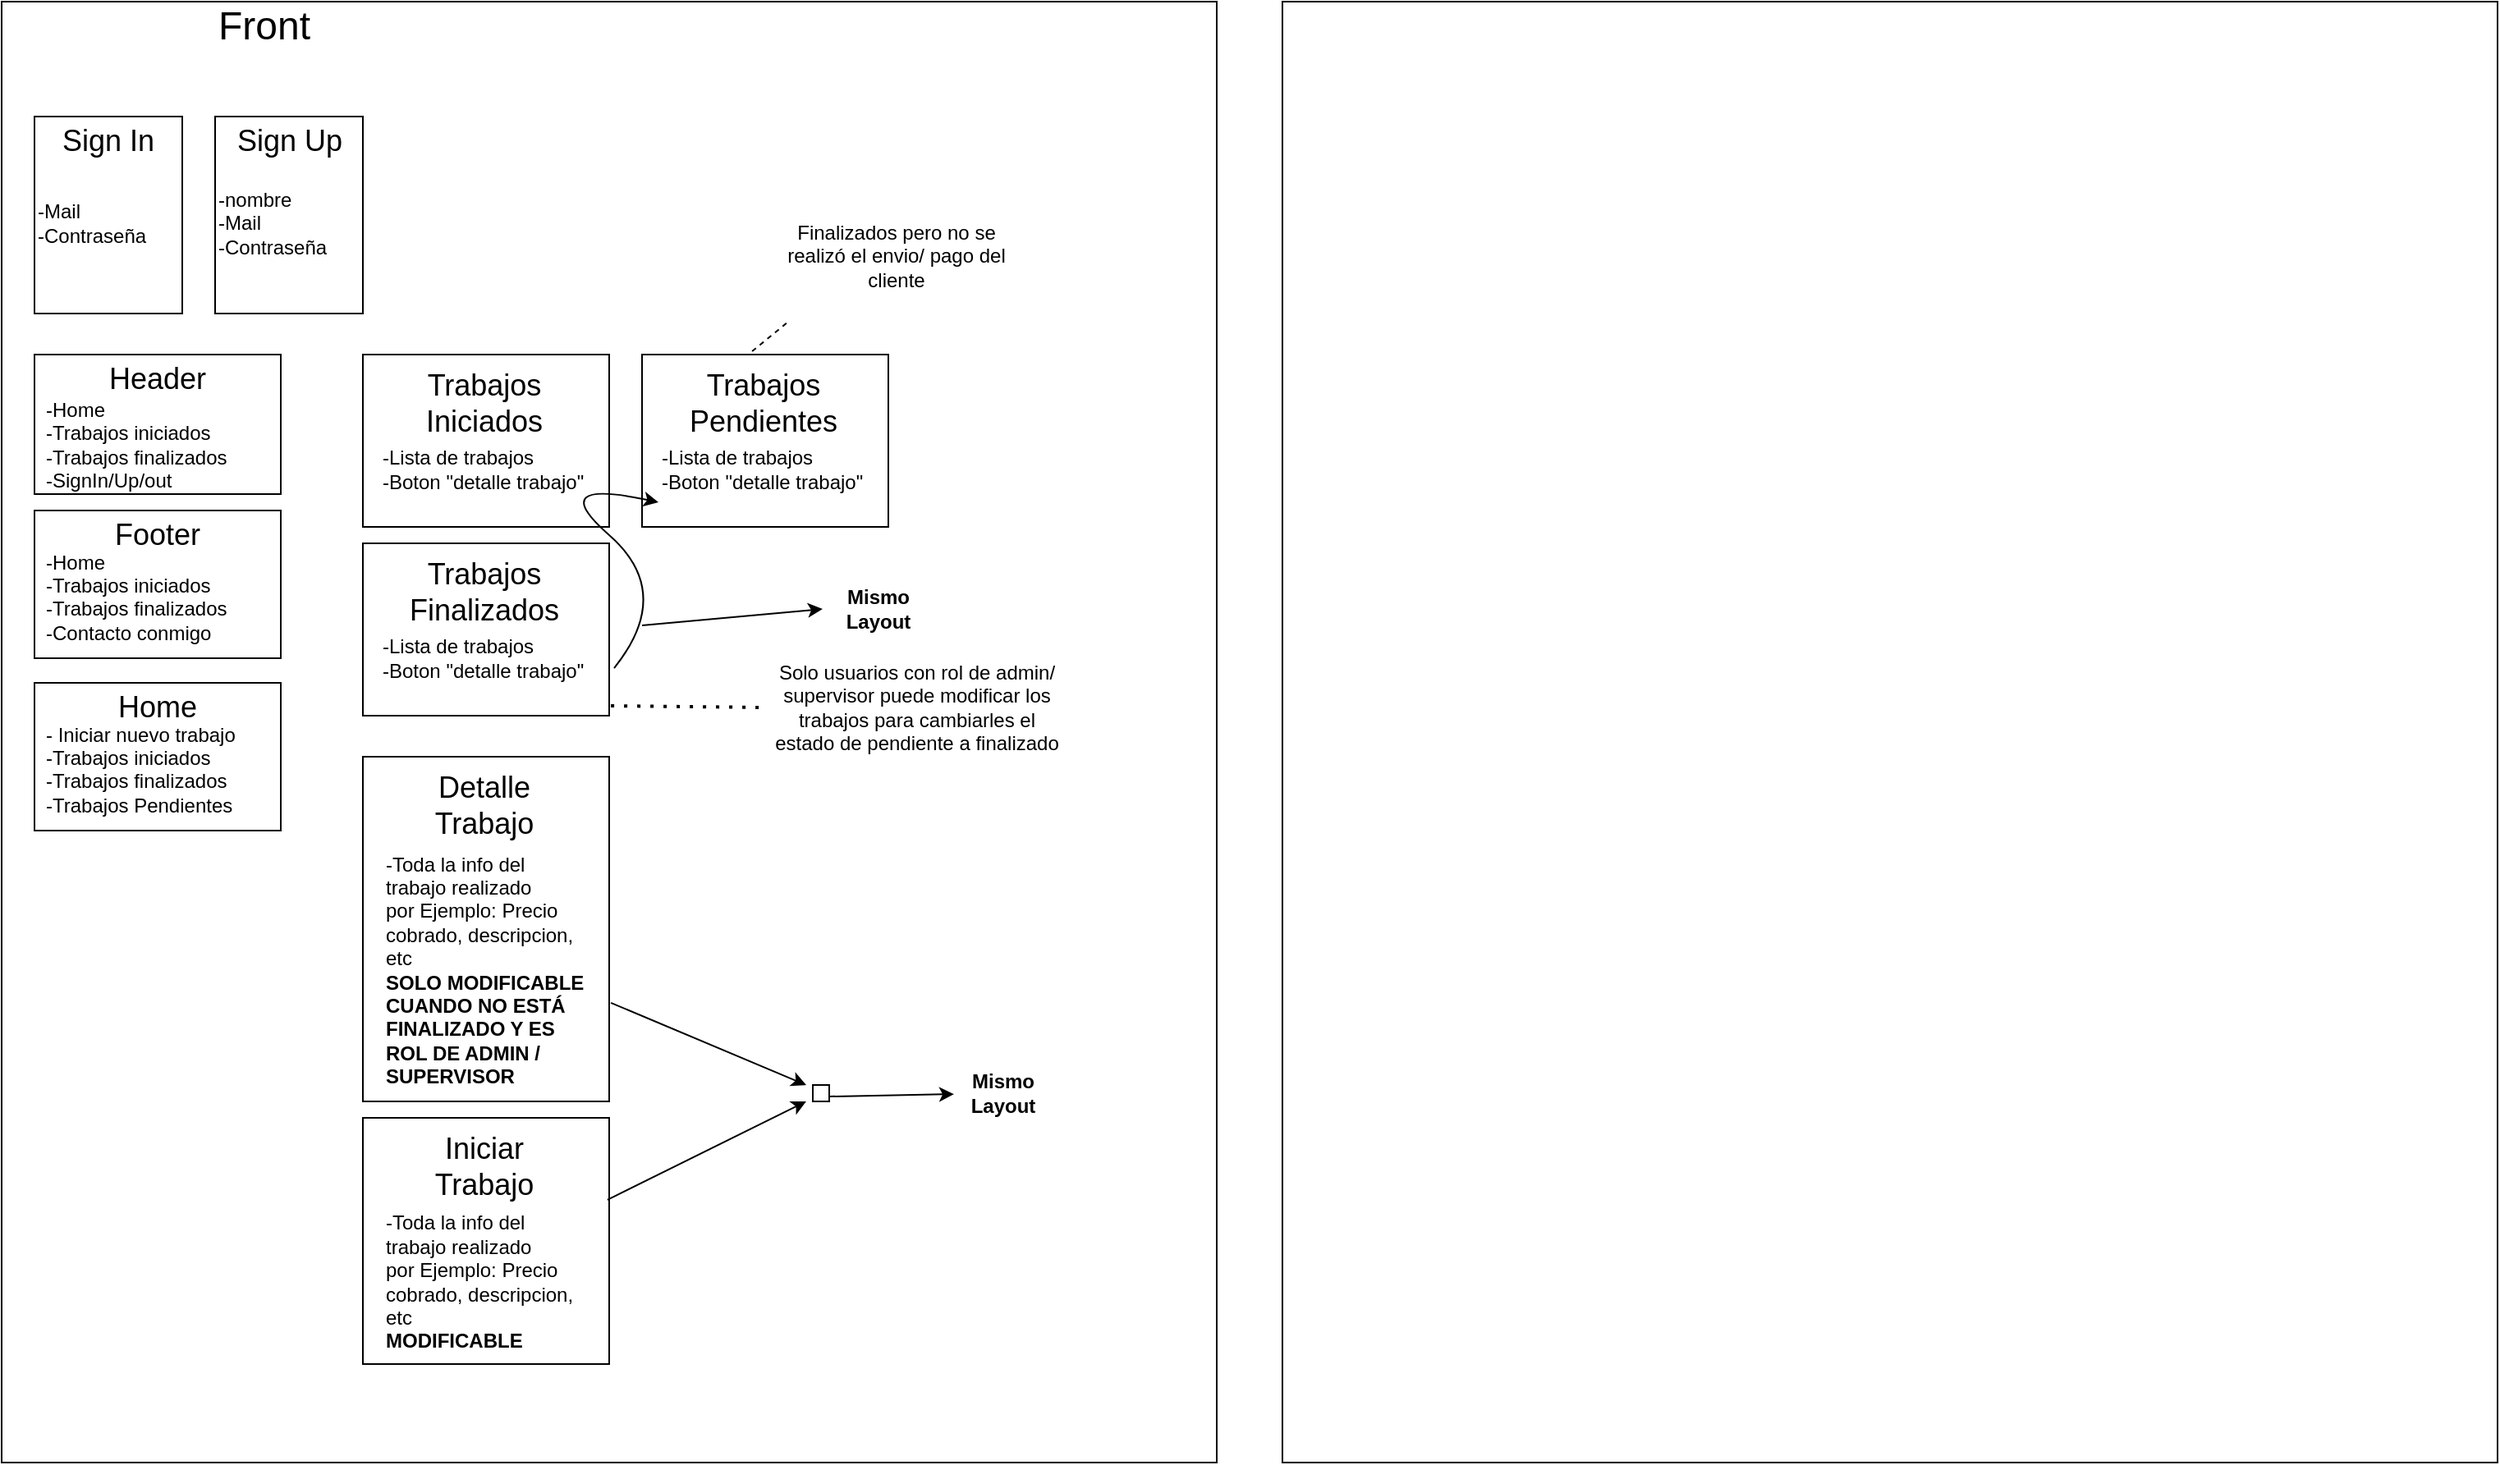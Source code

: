 <mxfile version="22.1.11" type="github">
  <diagram name="Página-1" id="SS0KaEW65HmHxnwdi14k">
    <mxGraphModel dx="2049" dy="1103" grid="1" gridSize="10" guides="1" tooltips="1" connect="1" arrows="1" fold="1" page="1" pageScale="1" pageWidth="827" pageHeight="1169" math="0" shadow="0">
      <root>
        <mxCell id="0" />
        <mxCell id="1" parent="0" />
        <mxCell id="REtOvarT4Qf_jJN79Ttz-2" value="" style="verticalLabelPosition=bottom;verticalAlign=top;html=1;shape=mxgraph.basic.rect;fillColor2=none;strokeWidth=1;size=20;indent=5;" vertex="1" parent="1">
          <mxGeometry x="90" y="120" width="740" height="890" as="geometry" />
        </mxCell>
        <mxCell id="REtOvarT4Qf_jJN79Ttz-3" value="&lt;font style=&quot;font-size: 24px;&quot;&gt;Front&lt;/font&gt;" style="text;html=1;strokeColor=none;fillColor=none;align=center;verticalAlign=middle;whiteSpace=wrap;rounded=0;" vertex="1" parent="1">
          <mxGeometry x="90" y="120" width="320" height="30" as="geometry" />
        </mxCell>
        <mxCell id="REtOvarT4Qf_jJN79Ttz-4" value="" style="verticalLabelPosition=bottom;verticalAlign=top;html=1;shape=mxgraph.basic.rect;fillColor2=none;strokeWidth=1;size=20;indent=5;" vertex="1" parent="1">
          <mxGeometry x="110" y="190" width="90" height="120" as="geometry" />
        </mxCell>
        <mxCell id="REtOvarT4Qf_jJN79Ttz-5" value="&lt;font style=&quot;font-size: 18px;&quot;&gt;Sign In&lt;/font&gt;" style="text;html=1;strokeColor=none;fillColor=none;align=center;verticalAlign=middle;whiteSpace=wrap;rounded=0;" vertex="1" parent="1">
          <mxGeometry x="125" y="190" width="60" height="30" as="geometry" />
        </mxCell>
        <mxCell id="REtOvarT4Qf_jJN79Ttz-6" value="" style="verticalLabelPosition=bottom;verticalAlign=top;html=1;shape=mxgraph.basic.rect;fillColor2=none;strokeWidth=1;size=20;indent=5;" vertex="1" parent="1">
          <mxGeometry x="220" y="190" width="90" height="120" as="geometry" />
        </mxCell>
        <mxCell id="REtOvarT4Qf_jJN79Ttz-7" value="&lt;font style=&quot;font-size: 18px;&quot;&gt;Sign Up&lt;/font&gt;" style="text;html=1;strokeColor=none;fillColor=none;align=center;verticalAlign=middle;whiteSpace=wrap;rounded=0;" vertex="1" parent="1">
          <mxGeometry x="227.5" y="190" width="75" height="30" as="geometry" />
        </mxCell>
        <mxCell id="REtOvarT4Qf_jJN79Ttz-9" value="-Mail&lt;br&gt;-Contraseña" style="text;html=1;strokeColor=none;fillColor=none;align=left;verticalAlign=middle;whiteSpace=wrap;rounded=0;" vertex="1" parent="1">
          <mxGeometry x="110" y="240" width="80" height="30" as="geometry" />
        </mxCell>
        <mxCell id="REtOvarT4Qf_jJN79Ttz-11" value="-nombre&lt;br&gt;-Mail&lt;br&gt;-Contraseña" style="text;html=1;strokeColor=none;fillColor=none;align=left;verticalAlign=middle;whiteSpace=wrap;rounded=0;" vertex="1" parent="1">
          <mxGeometry x="220" y="235" width="80" height="40" as="geometry" />
        </mxCell>
        <mxCell id="REtOvarT4Qf_jJN79Ttz-13" value="" style="verticalLabelPosition=bottom;verticalAlign=top;html=1;shape=mxgraph.basic.rect;fillColor2=none;strokeWidth=1;size=20;indent=5;" vertex="1" parent="1">
          <mxGeometry x="110" y="335" width="150" height="85" as="geometry" />
        </mxCell>
        <mxCell id="REtOvarT4Qf_jJN79Ttz-14" value="&lt;font style=&quot;font-size: 18px;&quot;&gt;Header&lt;/font&gt;" style="text;html=1;strokeColor=none;fillColor=none;align=center;verticalAlign=middle;whiteSpace=wrap;rounded=0;" vertex="1" parent="1">
          <mxGeometry x="155" y="335" width="60" height="30" as="geometry" />
        </mxCell>
        <mxCell id="REtOvarT4Qf_jJN79Ttz-15" value="&lt;div style=&quot;&quot;&gt;-Home&lt;/div&gt;&lt;div style=&quot;&quot;&gt;-Trabajos iniciados&lt;/div&gt;&lt;div style=&quot;&quot;&gt;-Trabajos finalizados&lt;/div&gt;&lt;div style=&quot;&quot;&gt;-SignIn/Up/out&lt;/div&gt;" style="text;html=1;strokeColor=none;fillColor=none;align=left;verticalAlign=middle;whiteSpace=wrap;rounded=0;" vertex="1" parent="1">
          <mxGeometry x="115" y="350" width="115" height="80" as="geometry" />
        </mxCell>
        <mxCell id="REtOvarT4Qf_jJN79Ttz-16" value="" style="verticalLabelPosition=bottom;verticalAlign=top;html=1;shape=mxgraph.basic.rect;fillColor2=none;strokeWidth=1;size=20;indent=5;" vertex="1" parent="1">
          <mxGeometry x="110" y="430" width="150" height="90" as="geometry" />
        </mxCell>
        <mxCell id="REtOvarT4Qf_jJN79Ttz-17" value="&lt;font style=&quot;font-size: 18px;&quot;&gt;Footer&lt;/font&gt;" style="text;html=1;strokeColor=none;fillColor=none;align=center;verticalAlign=middle;whiteSpace=wrap;rounded=0;" vertex="1" parent="1">
          <mxGeometry x="155" y="430" width="60" height="30" as="geometry" />
        </mxCell>
        <mxCell id="REtOvarT4Qf_jJN79Ttz-18" value="&lt;div style=&quot;&quot;&gt;-Home&lt;/div&gt;&lt;div style=&quot;&quot;&gt;-Trabajos iniciados&lt;/div&gt;&lt;div style=&quot;&quot;&gt;-Trabajos finalizados&lt;br&gt;-Contacto conmigo&lt;/div&gt;&lt;div style=&quot;&quot;&gt;&lt;br&gt;&lt;/div&gt;" style="text;html=1;strokeColor=none;fillColor=none;align=left;verticalAlign=middle;whiteSpace=wrap;rounded=0;" vertex="1" parent="1">
          <mxGeometry x="115" y="450" width="115" height="80" as="geometry" />
        </mxCell>
        <mxCell id="REtOvarT4Qf_jJN79Ttz-19" value="" style="verticalLabelPosition=bottom;verticalAlign=top;html=1;shape=mxgraph.basic.rect;fillColor2=none;strokeWidth=1;size=20;indent=5;" vertex="1" parent="1">
          <mxGeometry x="110" y="535" width="150" height="90" as="geometry" />
        </mxCell>
        <mxCell id="REtOvarT4Qf_jJN79Ttz-20" value="&lt;span style=&quot;font-size: 18px;&quot;&gt;Home&lt;/span&gt;" style="text;html=1;strokeColor=none;fillColor=none;align=center;verticalAlign=middle;whiteSpace=wrap;rounded=0;" vertex="1" parent="1">
          <mxGeometry x="155" y="535" width="60" height="30" as="geometry" />
        </mxCell>
        <mxCell id="REtOvarT4Qf_jJN79Ttz-21" value="&lt;div style=&quot;&quot;&gt;- Iniciar nuevo trabajo&lt;/div&gt;&lt;div style=&quot;&quot;&gt;-Trabajos iniciados&lt;/div&gt;&lt;div style=&quot;&quot;&gt;-Trabajos finalizados&lt;br&gt;-Trabajos Pendientes&lt;/div&gt;&lt;div style=&quot;&quot;&gt;&lt;br&gt;&lt;/div&gt;" style="text;html=1;strokeColor=none;fillColor=none;align=left;verticalAlign=middle;whiteSpace=wrap;rounded=0;" vertex="1" parent="1">
          <mxGeometry x="115" y="555" width="125" height="80" as="geometry" />
        </mxCell>
        <mxCell id="REtOvarT4Qf_jJN79Ttz-22" value="" style="verticalLabelPosition=bottom;verticalAlign=top;html=1;shape=mxgraph.basic.rect;fillColor2=none;strokeWidth=1;size=20;indent=5;" vertex="1" parent="1">
          <mxGeometry x="310" y="335" width="150" height="105" as="geometry" />
        </mxCell>
        <mxCell id="REtOvarT4Qf_jJN79Ttz-23" value="&lt;span style=&quot;font-size: 18px;&quot;&gt;Trabajos Iniciados&lt;/span&gt;" style="text;html=1;strokeColor=none;fillColor=none;align=center;verticalAlign=middle;whiteSpace=wrap;rounded=0;" vertex="1" parent="1">
          <mxGeometry x="354" y="350" width="60" height="30" as="geometry" />
        </mxCell>
        <mxCell id="REtOvarT4Qf_jJN79Ttz-24" value="&lt;div style=&quot;&quot;&gt;-Lista de trabajos&lt;/div&gt;&lt;div style=&quot;&quot;&gt;-Boton &quot;detalle trabajo&quot;&lt;/div&gt;" style="text;html=1;strokeColor=none;fillColor=none;align=left;verticalAlign=middle;whiteSpace=wrap;rounded=0;" vertex="1" parent="1">
          <mxGeometry x="320" y="365" width="125" height="80" as="geometry" />
        </mxCell>
        <mxCell id="REtOvarT4Qf_jJN79Ttz-25" value="" style="verticalLabelPosition=bottom;verticalAlign=top;html=1;shape=mxgraph.basic.rect;fillColor2=none;strokeWidth=1;size=20;indent=5;" vertex="1" parent="1">
          <mxGeometry x="310" y="450" width="150" height="105" as="geometry" />
        </mxCell>
        <mxCell id="REtOvarT4Qf_jJN79Ttz-26" value="&lt;span style=&quot;font-size: 18px;&quot;&gt;Trabajos Finalizados&lt;/span&gt;" style="text;html=1;strokeColor=none;fillColor=none;align=center;verticalAlign=middle;whiteSpace=wrap;rounded=0;" vertex="1" parent="1">
          <mxGeometry x="354" y="465" width="60" height="30" as="geometry" />
        </mxCell>
        <mxCell id="REtOvarT4Qf_jJN79Ttz-27" value="&lt;div style=&quot;&quot;&gt;-Lista de trabajos&lt;/div&gt;&lt;div style=&quot;&quot;&gt;-Boton &quot;detalle trabajo&quot;&lt;/div&gt;" style="text;html=1;strokeColor=none;fillColor=none;align=left;verticalAlign=middle;whiteSpace=wrap;rounded=0;" vertex="1" parent="1">
          <mxGeometry x="320" y="480" width="125" height="80" as="geometry" />
        </mxCell>
        <mxCell id="REtOvarT4Qf_jJN79Ttz-28" value="" style="verticalLabelPosition=bottom;verticalAlign=top;html=1;shape=mxgraph.basic.rect;fillColor2=none;strokeWidth=1;size=20;indent=5;" vertex="1" parent="1">
          <mxGeometry x="310" y="580" width="150" height="210" as="geometry" />
        </mxCell>
        <mxCell id="REtOvarT4Qf_jJN79Ttz-29" value="&lt;span style=&quot;font-size: 18px;&quot;&gt;Detalle Trabajo&lt;/span&gt;" style="text;html=1;strokeColor=none;fillColor=none;align=center;verticalAlign=middle;whiteSpace=wrap;rounded=0;" vertex="1" parent="1">
          <mxGeometry x="354" y="595" width="60" height="30" as="geometry" />
        </mxCell>
        <mxCell id="REtOvarT4Qf_jJN79Ttz-30" value="&lt;div style=&quot;&quot;&gt;-Toda la info del trabajo realizado&lt;/div&gt;&lt;div style=&quot;&quot;&gt;por Ejemplo: Precio cobrado, descripcion, etc&lt;/div&gt;&lt;div style=&quot;&quot;&gt;&lt;b&gt;SOLO MODIFICABLE CUANDO NO ESTÁ FINALIZADO Y ES ROL DE ADMIN / SUPERVISOR&lt;/b&gt;&lt;/div&gt;" style="text;html=1;strokeColor=none;fillColor=none;align=left;verticalAlign=middle;whiteSpace=wrap;rounded=0;" vertex="1" parent="1">
          <mxGeometry x="321.5" y="670" width="125" height="80" as="geometry" />
        </mxCell>
        <mxCell id="REtOvarT4Qf_jJN79Ttz-31" value="" style="verticalLabelPosition=bottom;verticalAlign=top;html=1;shape=mxgraph.basic.rect;fillColor2=none;strokeWidth=1;size=20;indent=5;" vertex="1" parent="1">
          <mxGeometry x="480" y="335" width="150" height="105" as="geometry" />
        </mxCell>
        <mxCell id="REtOvarT4Qf_jJN79Ttz-32" value="&lt;span style=&quot;font-size: 18px;&quot;&gt;Trabajos Pendientes&lt;/span&gt;" style="text;html=1;strokeColor=none;fillColor=none;align=center;verticalAlign=middle;whiteSpace=wrap;rounded=0;" vertex="1" parent="1">
          <mxGeometry x="524" y="350" width="60" height="30" as="geometry" />
        </mxCell>
        <mxCell id="REtOvarT4Qf_jJN79Ttz-33" value="&lt;div style=&quot;&quot;&gt;-Lista de trabajos&lt;/div&gt;&lt;div style=&quot;&quot;&gt;-Boton &quot;detalle trabajo&quot;&lt;/div&gt;" style="text;html=1;strokeColor=none;fillColor=none;align=left;verticalAlign=middle;whiteSpace=wrap;rounded=0;" vertex="1" parent="1">
          <mxGeometry x="490" y="365" width="125" height="80" as="geometry" />
        </mxCell>
        <mxCell id="REtOvarT4Qf_jJN79Ttz-37" value="" style="curved=1;endArrow=classic;html=1;rounded=0;exitX=1.02;exitY=0.724;exitDx=0;exitDy=0;exitPerimeter=0;entryX=0;entryY=0.75;entryDx=0;entryDy=0;" edge="1" parent="1" source="REtOvarT4Qf_jJN79Ttz-25" target="REtOvarT4Qf_jJN79Ttz-33">
          <mxGeometry width="50" height="50" relative="1" as="geometry">
            <mxPoint x="540" y="540" as="sourcePoint" />
            <mxPoint x="590" y="490" as="targetPoint" />
            <Array as="points">
              <mxPoint x="500" y="480" />
              <mxPoint x="420" y="410" />
            </Array>
          </mxGeometry>
        </mxCell>
        <mxCell id="REtOvarT4Qf_jJN79Ttz-40" value="" style="endArrow=classic;html=1;rounded=0;" edge="1" parent="1">
          <mxGeometry width="50" height="50" relative="1" as="geometry">
            <mxPoint x="480" y="500" as="sourcePoint" />
            <mxPoint x="590" y="490" as="targetPoint" />
          </mxGeometry>
        </mxCell>
        <mxCell id="REtOvarT4Qf_jJN79Ttz-41" value="&lt;b&gt;Mismo&lt;br&gt;Layout&lt;/b&gt;" style="text;html=1;strokeColor=none;fillColor=none;align=center;verticalAlign=middle;whiteSpace=wrap;rounded=0;" vertex="1" parent="1">
          <mxGeometry x="584" y="475" width="80" height="30" as="geometry" />
        </mxCell>
        <mxCell id="REtOvarT4Qf_jJN79Ttz-46" value="" style="verticalLabelPosition=bottom;verticalAlign=top;html=1;shape=mxgraph.basic.rect;fillColor2=none;strokeWidth=1;size=20;indent=5;" vertex="1" parent="1">
          <mxGeometry x="310" y="800" width="150" height="150" as="geometry" />
        </mxCell>
        <mxCell id="REtOvarT4Qf_jJN79Ttz-47" value="&lt;span style=&quot;font-size: 18px;&quot;&gt;Iniciar Trabajo&lt;/span&gt;" style="text;html=1;strokeColor=none;fillColor=none;align=center;verticalAlign=middle;whiteSpace=wrap;rounded=0;" vertex="1" parent="1">
          <mxGeometry x="354" y="815" width="60" height="30" as="geometry" />
        </mxCell>
        <mxCell id="REtOvarT4Qf_jJN79Ttz-48" value="&lt;div style=&quot;&quot;&gt;-Toda la info del trabajo realizado&lt;/div&gt;&lt;div style=&quot;&quot;&gt;por Ejemplo: Precio cobrado, descripcion, etc&lt;/div&gt;&lt;div style=&quot;&quot;&gt;&lt;b&gt;MODIFICABLE&lt;/b&gt;&lt;/div&gt;" style="text;html=1;strokeColor=none;fillColor=none;align=left;verticalAlign=middle;whiteSpace=wrap;rounded=0;" vertex="1" parent="1">
          <mxGeometry x="321.5" y="860" width="125" height="80" as="geometry" />
        </mxCell>
        <mxCell id="REtOvarT4Qf_jJN79Ttz-49" value="&lt;b&gt;Mismo&lt;br&gt;Layout&lt;/b&gt;" style="text;html=1;strokeColor=none;fillColor=none;align=center;verticalAlign=middle;whiteSpace=wrap;rounded=0;" vertex="1" parent="1">
          <mxGeometry x="670" y="770" width="60" height="30" as="geometry" />
        </mxCell>
        <mxCell id="REtOvarT4Qf_jJN79Ttz-55" value="" style="endArrow=none;dashed=1;html=1;rounded=0;exitX=0.447;exitY=-0.019;exitDx=0;exitDy=0;exitPerimeter=0;entryX=0.649;entryY=0.218;entryDx=0;entryDy=0;entryPerimeter=0;" edge="1" parent="1" source="REtOvarT4Qf_jJN79Ttz-31" target="REtOvarT4Qf_jJN79Ttz-2">
          <mxGeometry width="50" height="50" relative="1" as="geometry">
            <mxPoint x="390" y="410" as="sourcePoint" />
            <mxPoint x="440" y="360" as="targetPoint" />
          </mxGeometry>
        </mxCell>
        <mxCell id="REtOvarT4Qf_jJN79Ttz-57" value="Finalizados pero no se realizó el envio/ pago del cliente" style="text;html=1;strokeColor=none;fillColor=none;align=center;verticalAlign=middle;whiteSpace=wrap;rounded=0;" vertex="1" parent="1">
          <mxGeometry x="560" y="260" width="150" height="30" as="geometry" />
        </mxCell>
        <mxCell id="REtOvarT4Qf_jJN79Ttz-58" value="" style="endArrow=none;dashed=1;html=1;dashPattern=1 3;strokeWidth=2;rounded=0;exitX=1.007;exitY=0.943;exitDx=0;exitDy=0;exitPerimeter=0;entryX=0;entryY=0.5;entryDx=0;entryDy=0;" edge="1" parent="1" source="REtOvarT4Qf_jJN79Ttz-25" target="REtOvarT4Qf_jJN79Ttz-59">
          <mxGeometry width="50" height="50" relative="1" as="geometry">
            <mxPoint x="390" y="510" as="sourcePoint" />
            <mxPoint x="440" y="460" as="targetPoint" />
          </mxGeometry>
        </mxCell>
        <mxCell id="REtOvarT4Qf_jJN79Ttz-59" value="Solo usuarios con rol de admin/ supervisor puede modificar los trabajos para cambiarles el estado de pendiente a finalizado" style="text;html=1;strokeColor=none;fillColor=none;align=center;verticalAlign=middle;whiteSpace=wrap;rounded=0;" vertex="1" parent="1">
          <mxGeometry x="555" y="535" width="185" height="30" as="geometry" />
        </mxCell>
        <mxCell id="REtOvarT4Qf_jJN79Ttz-73" value="" style="verticalLabelPosition=bottom;verticalAlign=top;html=1;shape=mxgraph.basic.rect;fillColor2=none;strokeWidth=1;size=20;indent=0;" vertex="1" parent="1">
          <mxGeometry x="584" y="780" width="10" height="10" as="geometry" />
        </mxCell>
        <mxCell id="REtOvarT4Qf_jJN79Ttz-74" value="" style="endArrow=classic;html=1;rounded=0;exitX=0.993;exitY=0.333;exitDx=0;exitDy=0;exitPerimeter=0;" edge="1" parent="1" source="REtOvarT4Qf_jJN79Ttz-46">
          <mxGeometry width="50" height="50" relative="1" as="geometry">
            <mxPoint x="390" y="830" as="sourcePoint" />
            <mxPoint x="580" y="790" as="targetPoint" />
          </mxGeometry>
        </mxCell>
        <mxCell id="REtOvarT4Qf_jJN79Ttz-75" value="" style="endArrow=classic;html=1;rounded=0;exitX=1.007;exitY=0.714;exitDx=0;exitDy=0;exitPerimeter=0;" edge="1" parent="1" source="REtOvarT4Qf_jJN79Ttz-28">
          <mxGeometry width="50" height="50" relative="1" as="geometry">
            <mxPoint x="390" y="830" as="sourcePoint" />
            <mxPoint x="580" y="780" as="targetPoint" />
          </mxGeometry>
        </mxCell>
        <mxCell id="REtOvarT4Qf_jJN79Ttz-76" value="" style="endArrow=classic;html=1;rounded=0;exitX=1;exitY=0.7;exitDx=0;exitDy=0;exitPerimeter=0;" edge="1" parent="1" source="REtOvarT4Qf_jJN79Ttz-73" target="REtOvarT4Qf_jJN79Ttz-49">
          <mxGeometry width="50" height="50" relative="1" as="geometry">
            <mxPoint x="390" y="830" as="sourcePoint" />
            <mxPoint x="440" y="780" as="targetPoint" />
          </mxGeometry>
        </mxCell>
        <mxCell id="REtOvarT4Qf_jJN79Ttz-77" value="" style="verticalLabelPosition=bottom;verticalAlign=top;html=1;shape=mxgraph.basic.rect;fillColor2=none;strokeWidth=1;size=20;indent=5;" vertex="1" parent="1">
          <mxGeometry x="870" y="120" width="740" height="890" as="geometry" />
        </mxCell>
      </root>
    </mxGraphModel>
  </diagram>
</mxfile>
